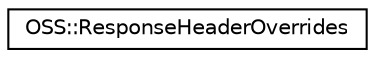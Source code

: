 digraph "类继承关系图"
{
  edge [fontname="Helvetica",fontsize="10",labelfontname="Helvetica",labelfontsize="10"];
  node [fontname="Helvetica",fontsize="10",shape=record];
  rankdir="LR";
  Node1 [label="OSS::ResponseHeaderOverrides",height=0.2,width=0.4,color="black", fillcolor="white", style="filled",URL="$class_o_s_s_1_1_response_header_overrides.html"];
}

